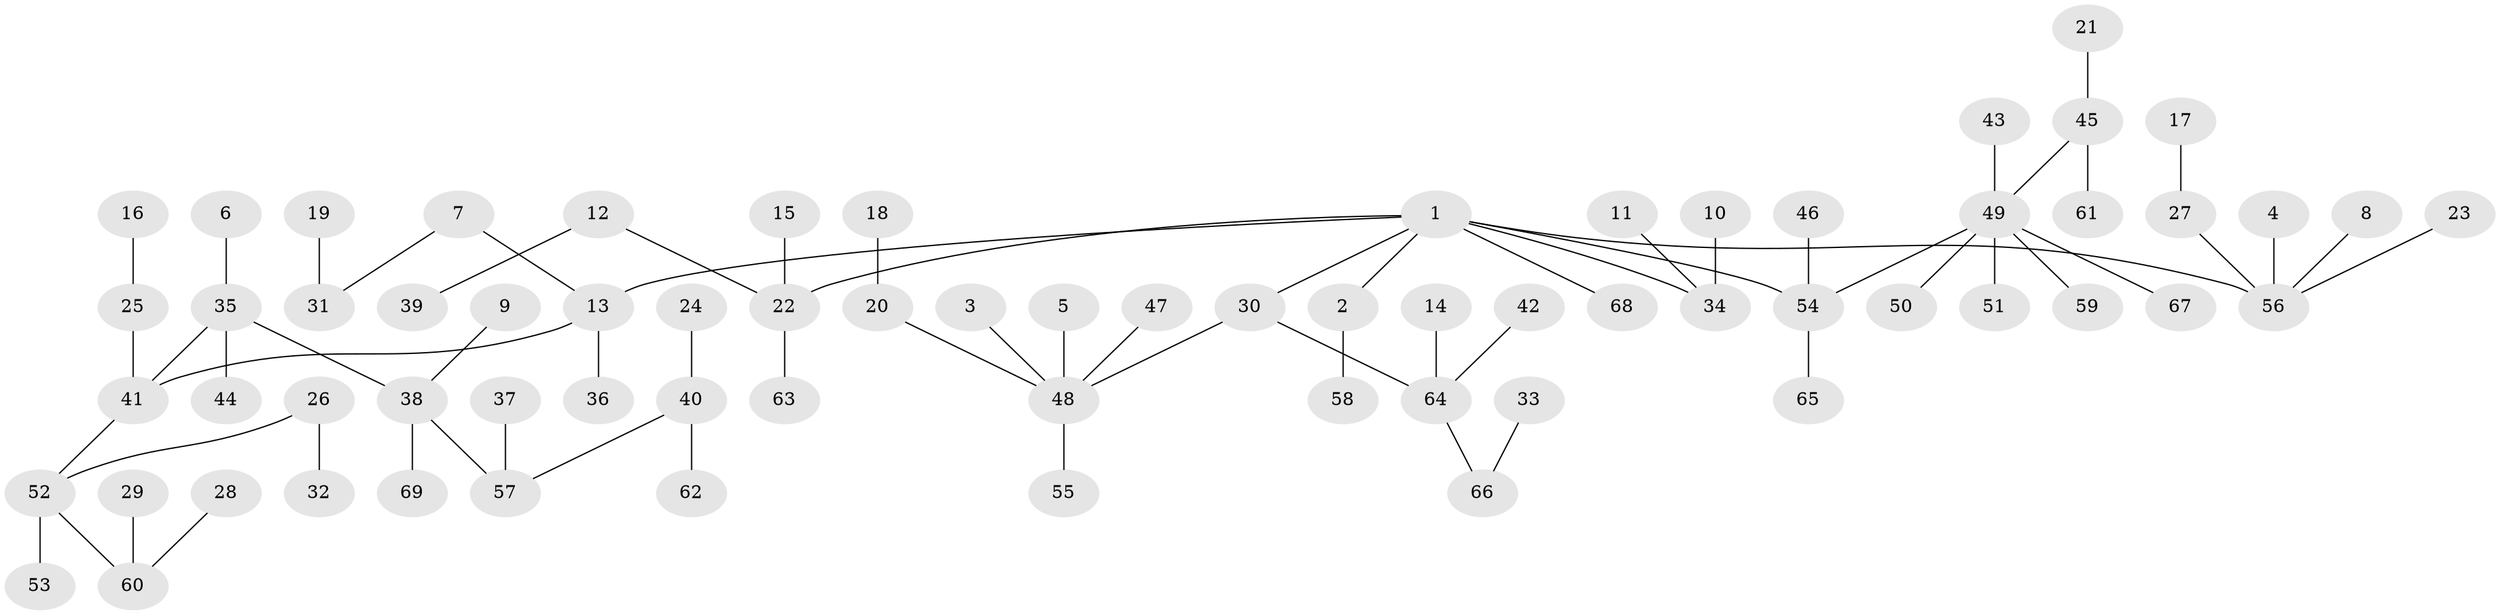 // original degree distribution, {4: 0.058394160583941604, 6: 0.029197080291970802, 2: 0.20437956204379562, 8: 0.0072992700729927005, 5: 0.0364963503649635, 3: 0.10948905109489052, 1: 0.5474452554744526, 7: 0.0072992700729927005}
// Generated by graph-tools (version 1.1) at 2025/50/03/09/25 03:50:23]
// undirected, 69 vertices, 68 edges
graph export_dot {
graph [start="1"]
  node [color=gray90,style=filled];
  1;
  2;
  3;
  4;
  5;
  6;
  7;
  8;
  9;
  10;
  11;
  12;
  13;
  14;
  15;
  16;
  17;
  18;
  19;
  20;
  21;
  22;
  23;
  24;
  25;
  26;
  27;
  28;
  29;
  30;
  31;
  32;
  33;
  34;
  35;
  36;
  37;
  38;
  39;
  40;
  41;
  42;
  43;
  44;
  45;
  46;
  47;
  48;
  49;
  50;
  51;
  52;
  53;
  54;
  55;
  56;
  57;
  58;
  59;
  60;
  61;
  62;
  63;
  64;
  65;
  66;
  67;
  68;
  69;
  1 -- 2 [weight=1.0];
  1 -- 13 [weight=1.0];
  1 -- 22 [weight=1.0];
  1 -- 30 [weight=1.0];
  1 -- 34 [weight=1.0];
  1 -- 54 [weight=1.0];
  1 -- 56 [weight=1.0];
  1 -- 68 [weight=1.0];
  2 -- 58 [weight=1.0];
  3 -- 48 [weight=1.0];
  4 -- 56 [weight=1.0];
  5 -- 48 [weight=1.0];
  6 -- 35 [weight=1.0];
  7 -- 13 [weight=1.0];
  7 -- 31 [weight=1.0];
  8 -- 56 [weight=1.0];
  9 -- 38 [weight=1.0];
  10 -- 34 [weight=1.0];
  11 -- 34 [weight=1.0];
  12 -- 22 [weight=1.0];
  12 -- 39 [weight=1.0];
  13 -- 36 [weight=1.0];
  13 -- 41 [weight=1.0];
  14 -- 64 [weight=1.0];
  15 -- 22 [weight=1.0];
  16 -- 25 [weight=1.0];
  17 -- 27 [weight=1.0];
  18 -- 20 [weight=1.0];
  19 -- 31 [weight=1.0];
  20 -- 48 [weight=1.0];
  21 -- 45 [weight=1.0];
  22 -- 63 [weight=1.0];
  23 -- 56 [weight=1.0];
  24 -- 40 [weight=1.0];
  25 -- 41 [weight=1.0];
  26 -- 32 [weight=1.0];
  26 -- 52 [weight=1.0];
  27 -- 56 [weight=1.0];
  28 -- 60 [weight=1.0];
  29 -- 60 [weight=1.0];
  30 -- 48 [weight=1.0];
  30 -- 64 [weight=1.0];
  33 -- 66 [weight=1.0];
  35 -- 38 [weight=1.0];
  35 -- 41 [weight=1.0];
  35 -- 44 [weight=1.0];
  37 -- 57 [weight=1.0];
  38 -- 57 [weight=1.0];
  38 -- 69 [weight=1.0];
  40 -- 57 [weight=1.0];
  40 -- 62 [weight=1.0];
  41 -- 52 [weight=1.0];
  42 -- 64 [weight=1.0];
  43 -- 49 [weight=1.0];
  45 -- 49 [weight=1.0];
  45 -- 61 [weight=1.0];
  46 -- 54 [weight=1.0];
  47 -- 48 [weight=1.0];
  48 -- 55 [weight=1.0];
  49 -- 50 [weight=1.0];
  49 -- 51 [weight=1.0];
  49 -- 54 [weight=1.0];
  49 -- 59 [weight=1.0];
  49 -- 67 [weight=1.0];
  52 -- 53 [weight=1.0];
  52 -- 60 [weight=1.0];
  54 -- 65 [weight=1.0];
  64 -- 66 [weight=1.0];
}
